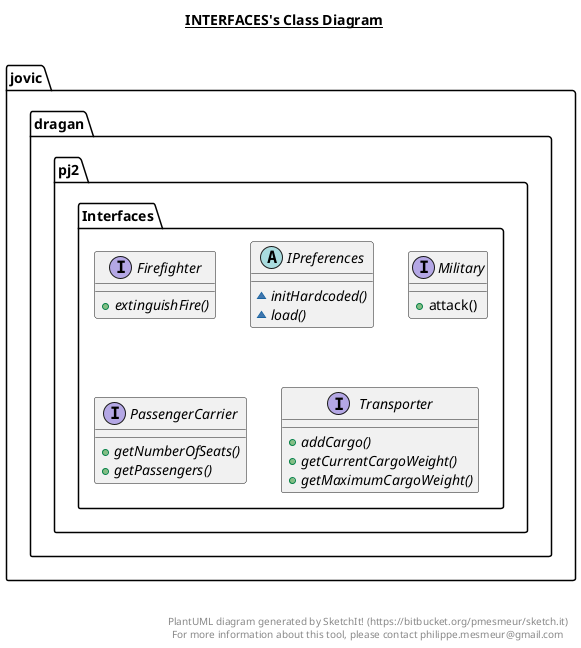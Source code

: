 @startuml

title __INTERFACES's Class Diagram__\n

  namespace jovic.dragan.pj2.Interfaces {
    interface jovic.dragan.pj2.Interfaces.Firefighter {
        {abstract} + extinguishFire()
    }
  }
  

  namespace jovic.dragan.pj2.Interfaces {
    abstract class jovic.dragan.pj2.Interfaces.IPreferences {
        {abstract} ~ initHardcoded()
        {abstract} ~ load()
    }
  }
  

  namespace jovic.dragan.pj2.Interfaces {
    interface jovic.dragan.pj2.Interfaces.Military {
        + attack()
    }
  }
  

  namespace jovic.dragan.pj2.Interfaces {
    interface jovic.dragan.pj2.Interfaces.PassengerCarrier {
        {abstract} + getNumberOfSeats()
        {abstract} + getPassengers()
    }
  }
  

  namespace jovic.dragan.pj2.Interfaces {
    interface jovic.dragan.pj2.Interfaces.Transporter {
        {abstract} + addCargo()
        {abstract} + getCurrentCargoWeight()
        {abstract} + getMaximumCargoWeight()
    }
  }
  



right footer


PlantUML diagram generated by SketchIt! (https://bitbucket.org/pmesmeur/sketch.it)
For more information about this tool, please contact philippe.mesmeur@gmail.com
endfooter

@enduml
